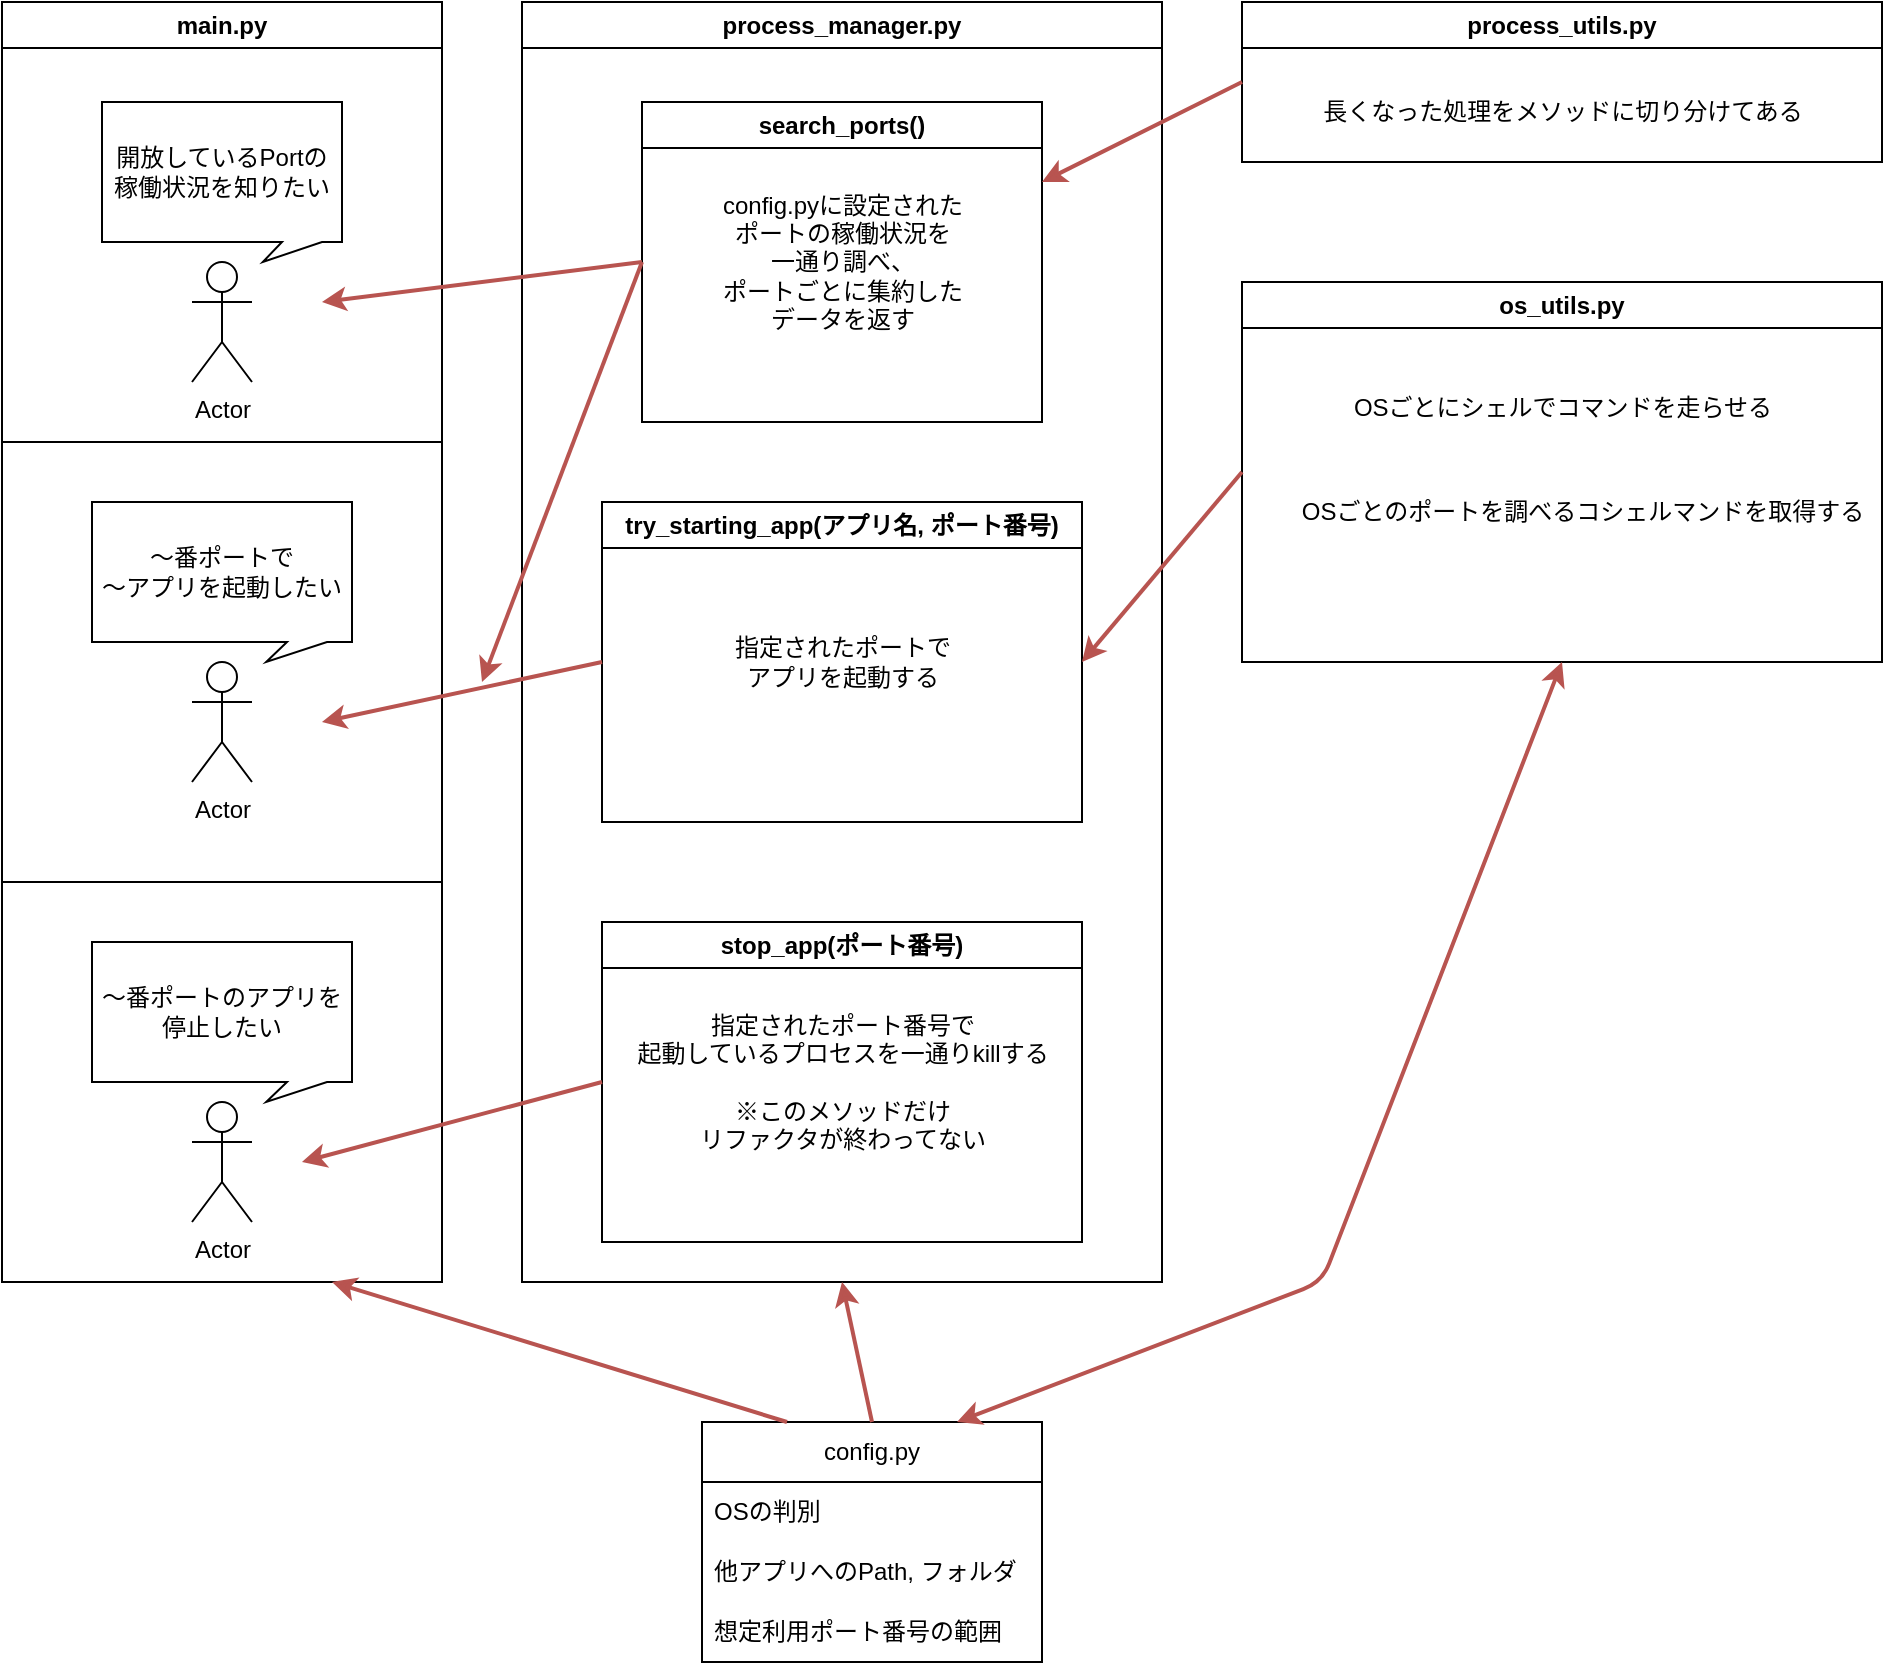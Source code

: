<mxfile>
    <diagram id="yCGmcZIXmbpTHskQhGEm" name="Page-1">
        <mxGraphModel dx="853" dy="890" grid="1" gridSize="10" guides="1" tooltips="1" connect="1" arrows="1" fold="1" page="1" pageScale="1" pageWidth="2339" pageHeight="3300" background="#ffffff" math="0" shadow="0">
            <root>
                <mxCell id="0"/>
                <mxCell id="1" parent="0"/>
                <mxCell id="2" value="main.py" style="swimlane;whiteSpace=wrap;html=1;" vertex="1" parent="1">
                    <mxGeometry x="310" y="10" width="220" height="640" as="geometry"/>
                </mxCell>
                <mxCell id="5" value="Actor" style="shape=umlActor;verticalLabelPosition=bottom;verticalAlign=top;html=1;outlineConnect=0;" vertex="1" parent="2">
                    <mxGeometry x="95" y="130" width="30" height="60" as="geometry"/>
                </mxCell>
                <mxCell id="6" value="開放しているPortの&lt;div&gt;稼働状況を知りたい&lt;/div&gt;" style="shape=callout;whiteSpace=wrap;html=1;perimeter=calloutPerimeter;size=10;position=0.75;base=20;position2=0.67;" vertex="1" parent="2">
                    <mxGeometry x="50" y="50" width="120" height="80" as="geometry"/>
                </mxCell>
                <mxCell id="19" value="〜番ポートで&lt;div&gt;〜アプリを起動したい&lt;/div&gt;" style="shape=callout;whiteSpace=wrap;html=1;perimeter=calloutPerimeter;size=10;position=0.75;base=20;position2=0.67;" vertex="1" parent="2">
                    <mxGeometry x="45" y="250" width="130" height="80" as="geometry"/>
                </mxCell>
                <mxCell id="18" value="Actor" style="shape=umlActor;verticalLabelPosition=bottom;verticalAlign=top;html=1;outlineConnect=0;" vertex="1" parent="2">
                    <mxGeometry x="95" y="330" width="30" height="60" as="geometry"/>
                </mxCell>
                <mxCell id="34" value="Actor" style="shape=umlActor;verticalLabelPosition=bottom;verticalAlign=top;html=1;outlineConnect=0;" vertex="1" parent="2">
                    <mxGeometry x="95" y="550" width="30" height="60" as="geometry"/>
                </mxCell>
                <mxCell id="33" value="〜番ポートのアプリを&lt;div&gt;停止したい&lt;/div&gt;" style="shape=callout;whiteSpace=wrap;html=1;perimeter=calloutPerimeter;size=10;position=0.75;base=20;position2=0.67;" vertex="1" parent="2">
                    <mxGeometry x="45" y="470" width="130" height="80" as="geometry"/>
                </mxCell>
                <mxCell id="41" value="" style="endArrow=none;html=1;" edge="1" parent="2">
                    <mxGeometry width="50" height="50" relative="1" as="geometry">
                        <mxPoint y="440" as="sourcePoint"/>
                        <mxPoint x="220" y="440" as="targetPoint"/>
                    </mxGeometry>
                </mxCell>
                <mxCell id="3" value="process_manager.py" style="swimlane;whiteSpace=wrap;html=1;startSize=23;" vertex="1" parent="1">
                    <mxGeometry x="570" y="10" width="320" height="640" as="geometry"/>
                </mxCell>
                <mxCell id="13" value="search_ports()" style="swimlane;whiteSpace=wrap;html=1;" vertex="1" parent="3">
                    <mxGeometry x="60" y="50" width="200" height="160" as="geometry"/>
                </mxCell>
                <mxCell id="15" value="config.pyに設定された&lt;div&gt;ポートの稼働状況を&lt;/div&gt;&lt;div&gt;一通り調べ、&lt;/div&gt;&lt;div&gt;ポートごとに集約した&lt;/div&gt;&lt;div&gt;データを返す&lt;/div&gt;" style="text;html=1;align=center;verticalAlign=middle;resizable=0;points=[];autosize=1;strokeColor=none;fillColor=none;" vertex="1" parent="13">
                    <mxGeometry x="30" y="35" width="140" height="90" as="geometry"/>
                </mxCell>
                <mxCell id="35" value="try_starting_app(アプリ名, ポート番号)" style="swimlane;whiteSpace=wrap;html=1;" vertex="1" parent="3">
                    <mxGeometry x="40" y="250" width="240" height="160" as="geometry"/>
                </mxCell>
                <mxCell id="36" value="指定されたポートで&lt;div&gt;アプリを起動する&lt;/div&gt;" style="text;html=1;align=center;verticalAlign=middle;resizable=0;points=[];autosize=1;strokeColor=none;fillColor=none;" vertex="1" parent="35">
                    <mxGeometry x="55" y="60" width="130" height="40" as="geometry"/>
                </mxCell>
                <mxCell id="45" value="stop_app(ポート番号)" style="swimlane;whiteSpace=wrap;html=1;" vertex="1" parent="3">
                    <mxGeometry x="40" y="460" width="240" height="160" as="geometry"/>
                </mxCell>
                <mxCell id="46" value="&lt;div&gt;指定されたポート番号で&lt;/div&gt;&lt;div&gt;起動しているプロセスを一通りkillする&lt;/div&gt;&lt;div&gt;&lt;br&gt;&lt;/div&gt;&lt;div&gt;&lt;span style=&quot;background-color: transparent;&quot;&gt;※このメソッドだけ&lt;/span&gt;&lt;/div&gt;&lt;div&gt;&lt;span style=&quot;background-color: transparent;&quot;&gt;リファクタが終わってない&lt;/span&gt;&lt;br&gt;&lt;/div&gt;" style="text;html=1;align=center;verticalAlign=middle;resizable=0;points=[];autosize=1;strokeColor=none;fillColor=none;" vertex="1" parent="45">
                    <mxGeometry x="5" y="35" width="230" height="90" as="geometry"/>
                </mxCell>
                <mxCell id="25" value="os_utils.py" style="swimlane;whiteSpace=wrap;html=1;startSize=23;" vertex="1" parent="1">
                    <mxGeometry x="930" y="150" width="320" height="190" as="geometry"/>
                </mxCell>
                <mxCell id="38" value="OSごとのポートを調べるコシェルマンドを取得する" style="text;html=1;align=center;verticalAlign=middle;resizable=0;points=[];autosize=1;strokeColor=none;fillColor=none;" vertex="1" parent="25">
                    <mxGeometry x="20" y="100" width="300" height="30" as="geometry"/>
                </mxCell>
                <mxCell id="26" value="config.py" style="swimlane;fontStyle=0;childLayout=stackLayout;horizontal=1;startSize=30;horizontalStack=0;resizeParent=1;resizeParentMax=0;resizeLast=0;collapsible=1;marginBottom=0;whiteSpace=wrap;html=1;" vertex="1" parent="1">
                    <mxGeometry x="660" y="720" width="170" height="120" as="geometry"/>
                </mxCell>
                <mxCell id="27" value="OSの判別" style="text;strokeColor=none;fillColor=none;align=left;verticalAlign=middle;spacingLeft=4;spacingRight=4;overflow=hidden;points=[[0,0.5],[1,0.5]];portConstraint=eastwest;rotatable=0;whiteSpace=wrap;html=1;" vertex="1" parent="26">
                    <mxGeometry y="30" width="170" height="30" as="geometry"/>
                </mxCell>
                <mxCell id="28" value="他アプリへのPath, フォルダ" style="text;strokeColor=none;fillColor=none;align=left;verticalAlign=middle;spacingLeft=4;spacingRight=4;overflow=hidden;points=[[0,0.5],[1,0.5]];portConstraint=eastwest;rotatable=0;whiteSpace=wrap;html=1;" vertex="1" parent="26">
                    <mxGeometry y="60" width="170" height="30" as="geometry"/>
                </mxCell>
                <mxCell id="29" value="&lt;span style=&quot;color: rgb(0, 0, 0);&quot;&gt;想定利用ポート番号の範囲&lt;/span&gt;" style="text;strokeColor=none;fillColor=none;align=left;verticalAlign=middle;spacingLeft=4;spacingRight=4;overflow=hidden;points=[[0,0.5],[1,0.5]];portConstraint=eastwest;rotatable=0;whiteSpace=wrap;html=1;" vertex="1" parent="26">
                    <mxGeometry y="90" width="170" height="30" as="geometry"/>
                </mxCell>
                <mxCell id="30" value="process_utils.py" style="swimlane;whiteSpace=wrap;html=1;startSize=23;" vertex="1" parent="1">
                    <mxGeometry x="930" y="10" width="320" height="80" as="geometry"/>
                </mxCell>
                <mxCell id="31" value="長くなった処理をメソッドに切り分けてある" style="text;html=1;align=center;verticalAlign=middle;resizable=0;points=[];autosize=1;strokeColor=none;fillColor=none;" vertex="1" parent="30">
                    <mxGeometry x="30" y="40" width="260" height="30" as="geometry"/>
                </mxCell>
                <mxCell id="32" value="" style="endArrow=classic;html=1;entryX=1;entryY=0.25;entryDx=0;entryDy=0;exitX=0;exitY=0.5;exitDx=0;exitDy=0;fillColor=#f8cecc;strokeColor=#b85450;strokeWidth=2;" edge="1" parent="1" source="30" target="13">
                    <mxGeometry width="50" height="50" relative="1" as="geometry">
                        <mxPoint x="1020" y="80" as="sourcePoint"/>
                        <mxPoint x="900" y="80.41" as="targetPoint"/>
                    </mxGeometry>
                </mxCell>
                <mxCell id="17" value="" style="endArrow=classic;html=1;exitX=0;exitY=0.5;exitDx=0;exitDy=0;fillColor=#f8cecc;strokeColor=#b85450;strokeWidth=2;" edge="1" parent="1" source="13">
                    <mxGeometry width="50" height="50" relative="1" as="geometry">
                        <mxPoint x="620" y="162" as="sourcePoint"/>
                        <mxPoint x="470" y="160" as="targetPoint"/>
                    </mxGeometry>
                </mxCell>
                <mxCell id="39" value="OSごとにシェルでコマンドを走らせる" style="text;html=1;align=center;verticalAlign=middle;resizable=0;points=[];autosize=1;strokeColor=none;fillColor=none;" vertex="1" parent="1">
                    <mxGeometry x="975" y="198" width="230" height="30" as="geometry"/>
                </mxCell>
                <mxCell id="40" value="" style="endArrow=none;html=1;" edge="1" parent="1">
                    <mxGeometry width="50" height="50" relative="1" as="geometry">
                        <mxPoint x="310" y="230" as="sourcePoint"/>
                        <mxPoint x="530" y="230" as="targetPoint"/>
                    </mxGeometry>
                </mxCell>
                <mxCell id="42" value="" style="endArrow=classic;html=1;exitX=0.25;exitY=0;exitDx=0;exitDy=0;entryX=0.75;entryY=1;entryDx=0;entryDy=0;fillColor=#f8cecc;strokeColor=#b85450;strokeWidth=2;" edge="1" parent="1" source="26" target="2">
                    <mxGeometry width="50" height="50" relative="1" as="geometry">
                        <mxPoint x="760" y="710" as="sourcePoint"/>
                        <mxPoint x="810" y="660" as="targetPoint"/>
                    </mxGeometry>
                </mxCell>
                <mxCell id="43" value="" style="endArrow=classic;html=1;exitX=0.5;exitY=0;exitDx=0;exitDy=0;entryX=0.5;entryY=1;entryDx=0;entryDy=0;fillColor=#f8cecc;strokeColor=#b85450;strokeWidth=2;" edge="1" parent="1" source="26" target="3">
                    <mxGeometry width="50" height="50" relative="1" as="geometry">
                        <mxPoint x="780" y="480" as="sourcePoint"/>
                        <mxPoint x="830" y="430" as="targetPoint"/>
                    </mxGeometry>
                </mxCell>
                <mxCell id="44" value="" style="endArrow=classic;startArrow=classic;html=1;exitX=0.75;exitY=0;exitDx=0;exitDy=0;entryX=0.5;entryY=1;entryDx=0;entryDy=0;fillColor=#f8cecc;strokeColor=#b85450;strokeWidth=2;" edge="1" parent="1" source="26" target="25">
                    <mxGeometry width="50" height="50" relative="1" as="geometry">
                        <mxPoint x="780" y="480" as="sourcePoint"/>
                        <mxPoint x="830" y="430" as="targetPoint"/>
                        <Array as="points">
                            <mxPoint x="970" y="650"/>
                        </Array>
                    </mxGeometry>
                </mxCell>
                <mxCell id="47" value="" style="endArrow=classic;html=1;entryX=1;entryY=0.5;entryDx=0;entryDy=0;exitX=0;exitY=0.5;exitDx=0;exitDy=0;fillColor=#f8cecc;strokeColor=#b85450;strokeWidth=2;" edge="1" parent="1" source="25" target="35">
                    <mxGeometry width="50" height="50" relative="1" as="geometry">
                        <mxPoint x="940" y="60" as="sourcePoint"/>
                        <mxPoint x="840" y="110" as="targetPoint"/>
                    </mxGeometry>
                </mxCell>
                <mxCell id="48" value="" style="endArrow=classic;html=1;exitX=0;exitY=0.5;exitDx=0;exitDy=0;fillColor=#f8cecc;strokeColor=#b85450;strokeWidth=2;" edge="1" parent="1" source="35">
                    <mxGeometry width="50" height="50" relative="1" as="geometry">
                        <mxPoint x="600" y="360" as="sourcePoint"/>
                        <mxPoint x="470" y="370" as="targetPoint"/>
                    </mxGeometry>
                </mxCell>
                <mxCell id="49" value="" style="endArrow=classic;html=1;exitX=0;exitY=0.5;exitDx=0;exitDy=0;fillColor=#f8cecc;strokeColor=#b85450;strokeWidth=2;" edge="1" parent="1" source="45">
                    <mxGeometry width="50" height="50" relative="1" as="geometry">
                        <mxPoint x="650" y="160" as="sourcePoint"/>
                        <mxPoint x="460" y="590" as="targetPoint"/>
                    </mxGeometry>
                </mxCell>
                <mxCell id="50" value="" style="endArrow=classic;html=1;fillColor=#f8cecc;strokeColor=#b85450;strokeWidth=2;" edge="1" parent="1">
                    <mxGeometry width="50" height="50" relative="1" as="geometry">
                        <mxPoint x="630" y="140" as="sourcePoint"/>
                        <mxPoint x="550" y="350" as="targetPoint"/>
                    </mxGeometry>
                </mxCell>
            </root>
        </mxGraphModel>
    </diagram>
</mxfile>